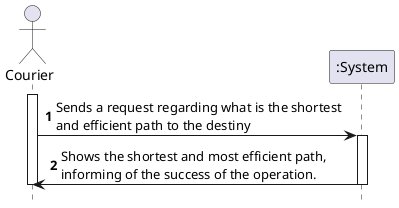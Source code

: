 @startuml
autonumber
hide footbox

actor "Courier" as COUR

participant ":System" as SYST

activate COUR

COUR -> SYST : Sends a request regarding what is the shortest \nand efficient path to the destiny
activate SYST
SYST -> COUR : Shows the shortest and most efficient path, \ninforming of the success of the operation.
deactivate SYST

deactivate COUR

@enduml